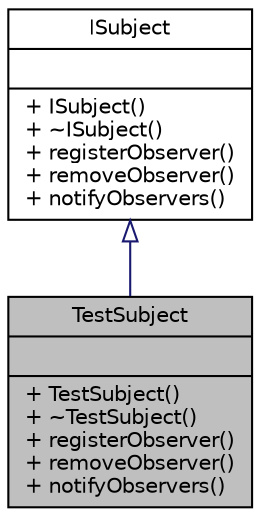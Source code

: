 digraph "TestSubject"
{
 // LATEX_PDF_SIZE
  edge [fontname="Helvetica",fontsize="10",labelfontname="Helvetica",labelfontsize="10"];
  node [fontname="Helvetica",fontsize="10",shape=record];
  Node1 [label="{TestSubject\n||+ TestSubject()\l+ ~TestSubject()\l+ registerObserver()\l+ removeObserver()\l+ notifyObservers()\l}",height=0.2,width=0.4,color="black", fillcolor="grey75", style="filled", fontcolor="black",tooltip="This is the test subject object used to test the observer pattern."];
  Node2 -> Node1 [dir="back",color="midnightblue",fontsize="10",style="solid",arrowtail="onormal",fontname="Helvetica"];
  Node2 [label="{ISubject\n||+ ISubject()\l+ ~ISubject()\l+ registerObserver()\l+ removeObserver()\l+ notifyObservers()\l}",height=0.2,width=0.4,color="black", fillcolor="white", style="filled",URL="$class_i_subject.html",tooltip=" "];
}
